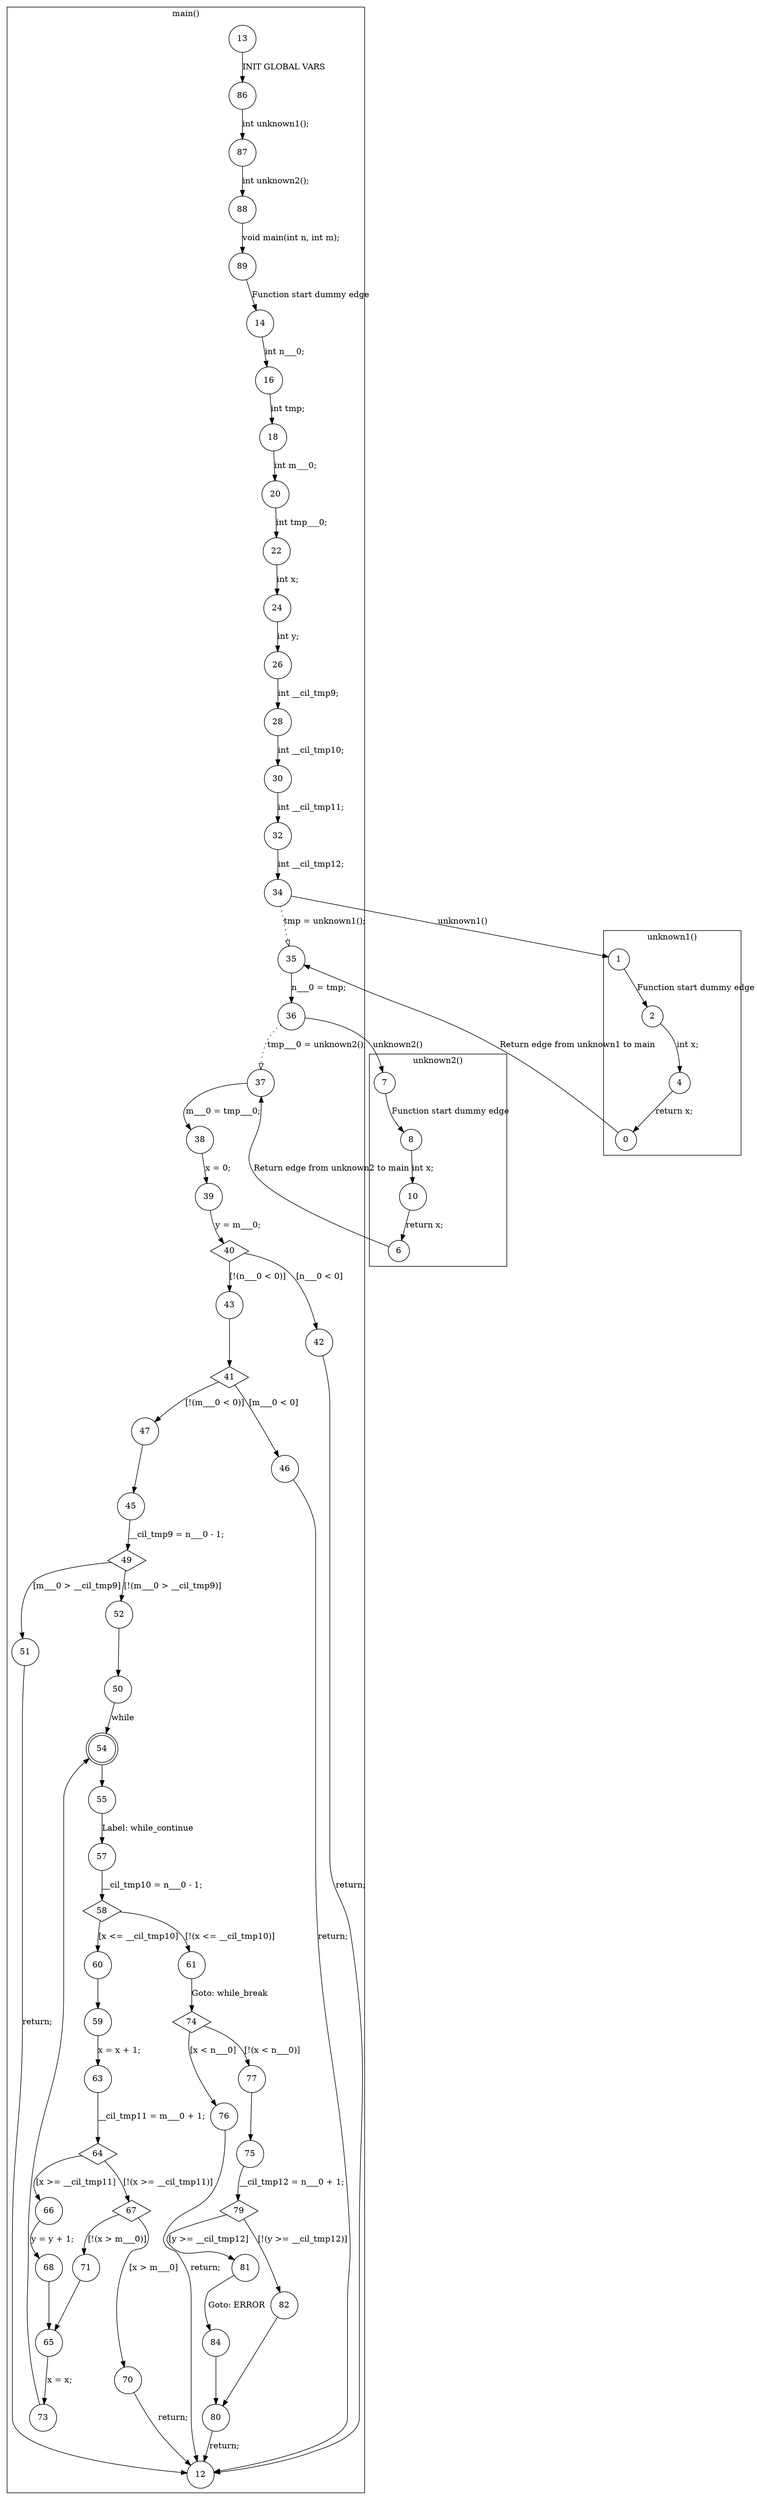 digraph CFA {
40 [shape="diamond"]
40 [shape="diamond"]
41 [shape="diamond"]
41 [shape="diamond"]
49 [shape="diamond"]
49 [shape="diamond"]
54 [shape="doublecircle"]
58 [shape="diamond"]
58 [shape="diamond"]
64 [shape="diamond"]
64 [shape="diamond"]
67 [shape="diamond"]
67 [shape="diamond"]
74 [shape="diamond"]
74 [shape="diamond"]
79 [shape="diamond"]
79 [shape="diamond"]
node [shape="circle"]
subgraph cluster_unknown2 {
label="unknown2()"
7 -> 8 [label="Function start dummy edge"]
8 -> 10 [label="int x;"]
10 -> 6 [label="return x;"]}
subgraph cluster_unknown1 {
label="unknown1()"
1 -> 2 [label="Function start dummy edge"]
2 -> 4 [label="int x;"]
4 -> 0 [label="return x;"]}
subgraph cluster_main {
label="main()"
13 -> 86 [label="INIT GLOBAL VARS"]
86 -> 87 [label="int unknown1();"]
87 -> 88 [label="int unknown2();"]
88 -> 89 [label="void main(int n, int m);"]
89 -> 14 [label="Function start dummy edge"]
14 -> 16 [label="int n___0;"]
16 -> 18 [label="int tmp;"]
18 -> 20 [label="int m___0;"]
20 -> 22 [label="int tmp___0;"]
22 -> 24 [label="int x;"]
24 -> 26 [label="int y;"]
26 -> 28 [label="int __cil_tmp9;"]
28 -> 30 [label="int __cil_tmp10;"]
30 -> 32 [label="int __cil_tmp11;"]
32 -> 34 [label="int __cil_tmp12;"]
34 -> 35 [label="tmp = unknown1();" style="dotted" arrowhead="empty"]
35 -> 36 [label="n___0 = tmp;"]
36 -> 37 [label="tmp___0 = unknown2();" style="dotted" arrowhead="empty"]
37 -> 38 [label="m___0 = tmp___0;"]
38 -> 39 [label="x = 0;"]
39 -> 40 [label="y = m___0;"]
40 -> 43 [label="[!(n___0 < 0)]"]
40 -> 42 [label="[n___0 < 0]"]
42 -> 12 [label="return;"]
43 -> 41 [label=""]
41 -> 47 [label="[!(m___0 < 0)]"]
41 -> 46 [label="[m___0 < 0]"]
46 -> 12 [label="return;"]
47 -> 45 [label=""]
45 -> 49 [label="__cil_tmp9 = n___0 - 1;"]
49 -> 52 [label="[!(m___0 > __cil_tmp9)]"]
49 -> 51 [label="[m___0 > __cil_tmp9]"]
51 -> 12 [label="return;"]
52 -> 50 [label=""]
50 -> 54 [label="while"]
54 -> 55 [label=""]
55 -> 57 [label="Label: while_continue"]
57 -> 58 [label="__cil_tmp10 = n___0 - 1;"]
58 -> 61 [label="[!(x <= __cil_tmp10)]"]
58 -> 60 [label="[x <= __cil_tmp10]"]
60 -> 59 [label=""]
59 -> 63 [label="x = x + 1;"]
63 -> 64 [label="__cil_tmp11 = m___0 + 1;"]
64 -> 67 [label="[!(x >= __cil_tmp11)]"]
64 -> 66 [label="[x >= __cil_tmp11]"]
66 -> 68 [label="y = y + 1;"]
68 -> 65 [label=""]
65 -> 73 [label="x = x;"]
73 -> 54 [label=""]
67 -> 71 [label="[!(x > m___0)]"]
67 -> 70 [label="[x > m___0]"]
70 -> 12 [label="return;"]
71 -> 65 [label=""]
61 -> 74 [label="Goto: while_break"]
74 -> 77 [label="[!(x < n___0)]"]
74 -> 76 [label="[x < n___0]"]
76 -> 12 [label="return;"]
77 -> 75 [label=""]
75 -> 79 [label="__cil_tmp12 = n___0 + 1;"]
79 -> 82 [label="[!(y >= __cil_tmp12)]"]
79 -> 81 [label="[y >= __cil_tmp12]"]
81 -> 84 [label="Goto: ERROR"]
84 -> 80 [label=""]
80 -> 12 [label="return;"]
82 -> 80 [label=""]}
34 -> 1 [label="unknown1()"]
0 -> 35 [label="Return edge from unknown1 to main"]
36 -> 7 [label="unknown2()"]
6 -> 37 [label="Return edge from unknown2 to main"]}